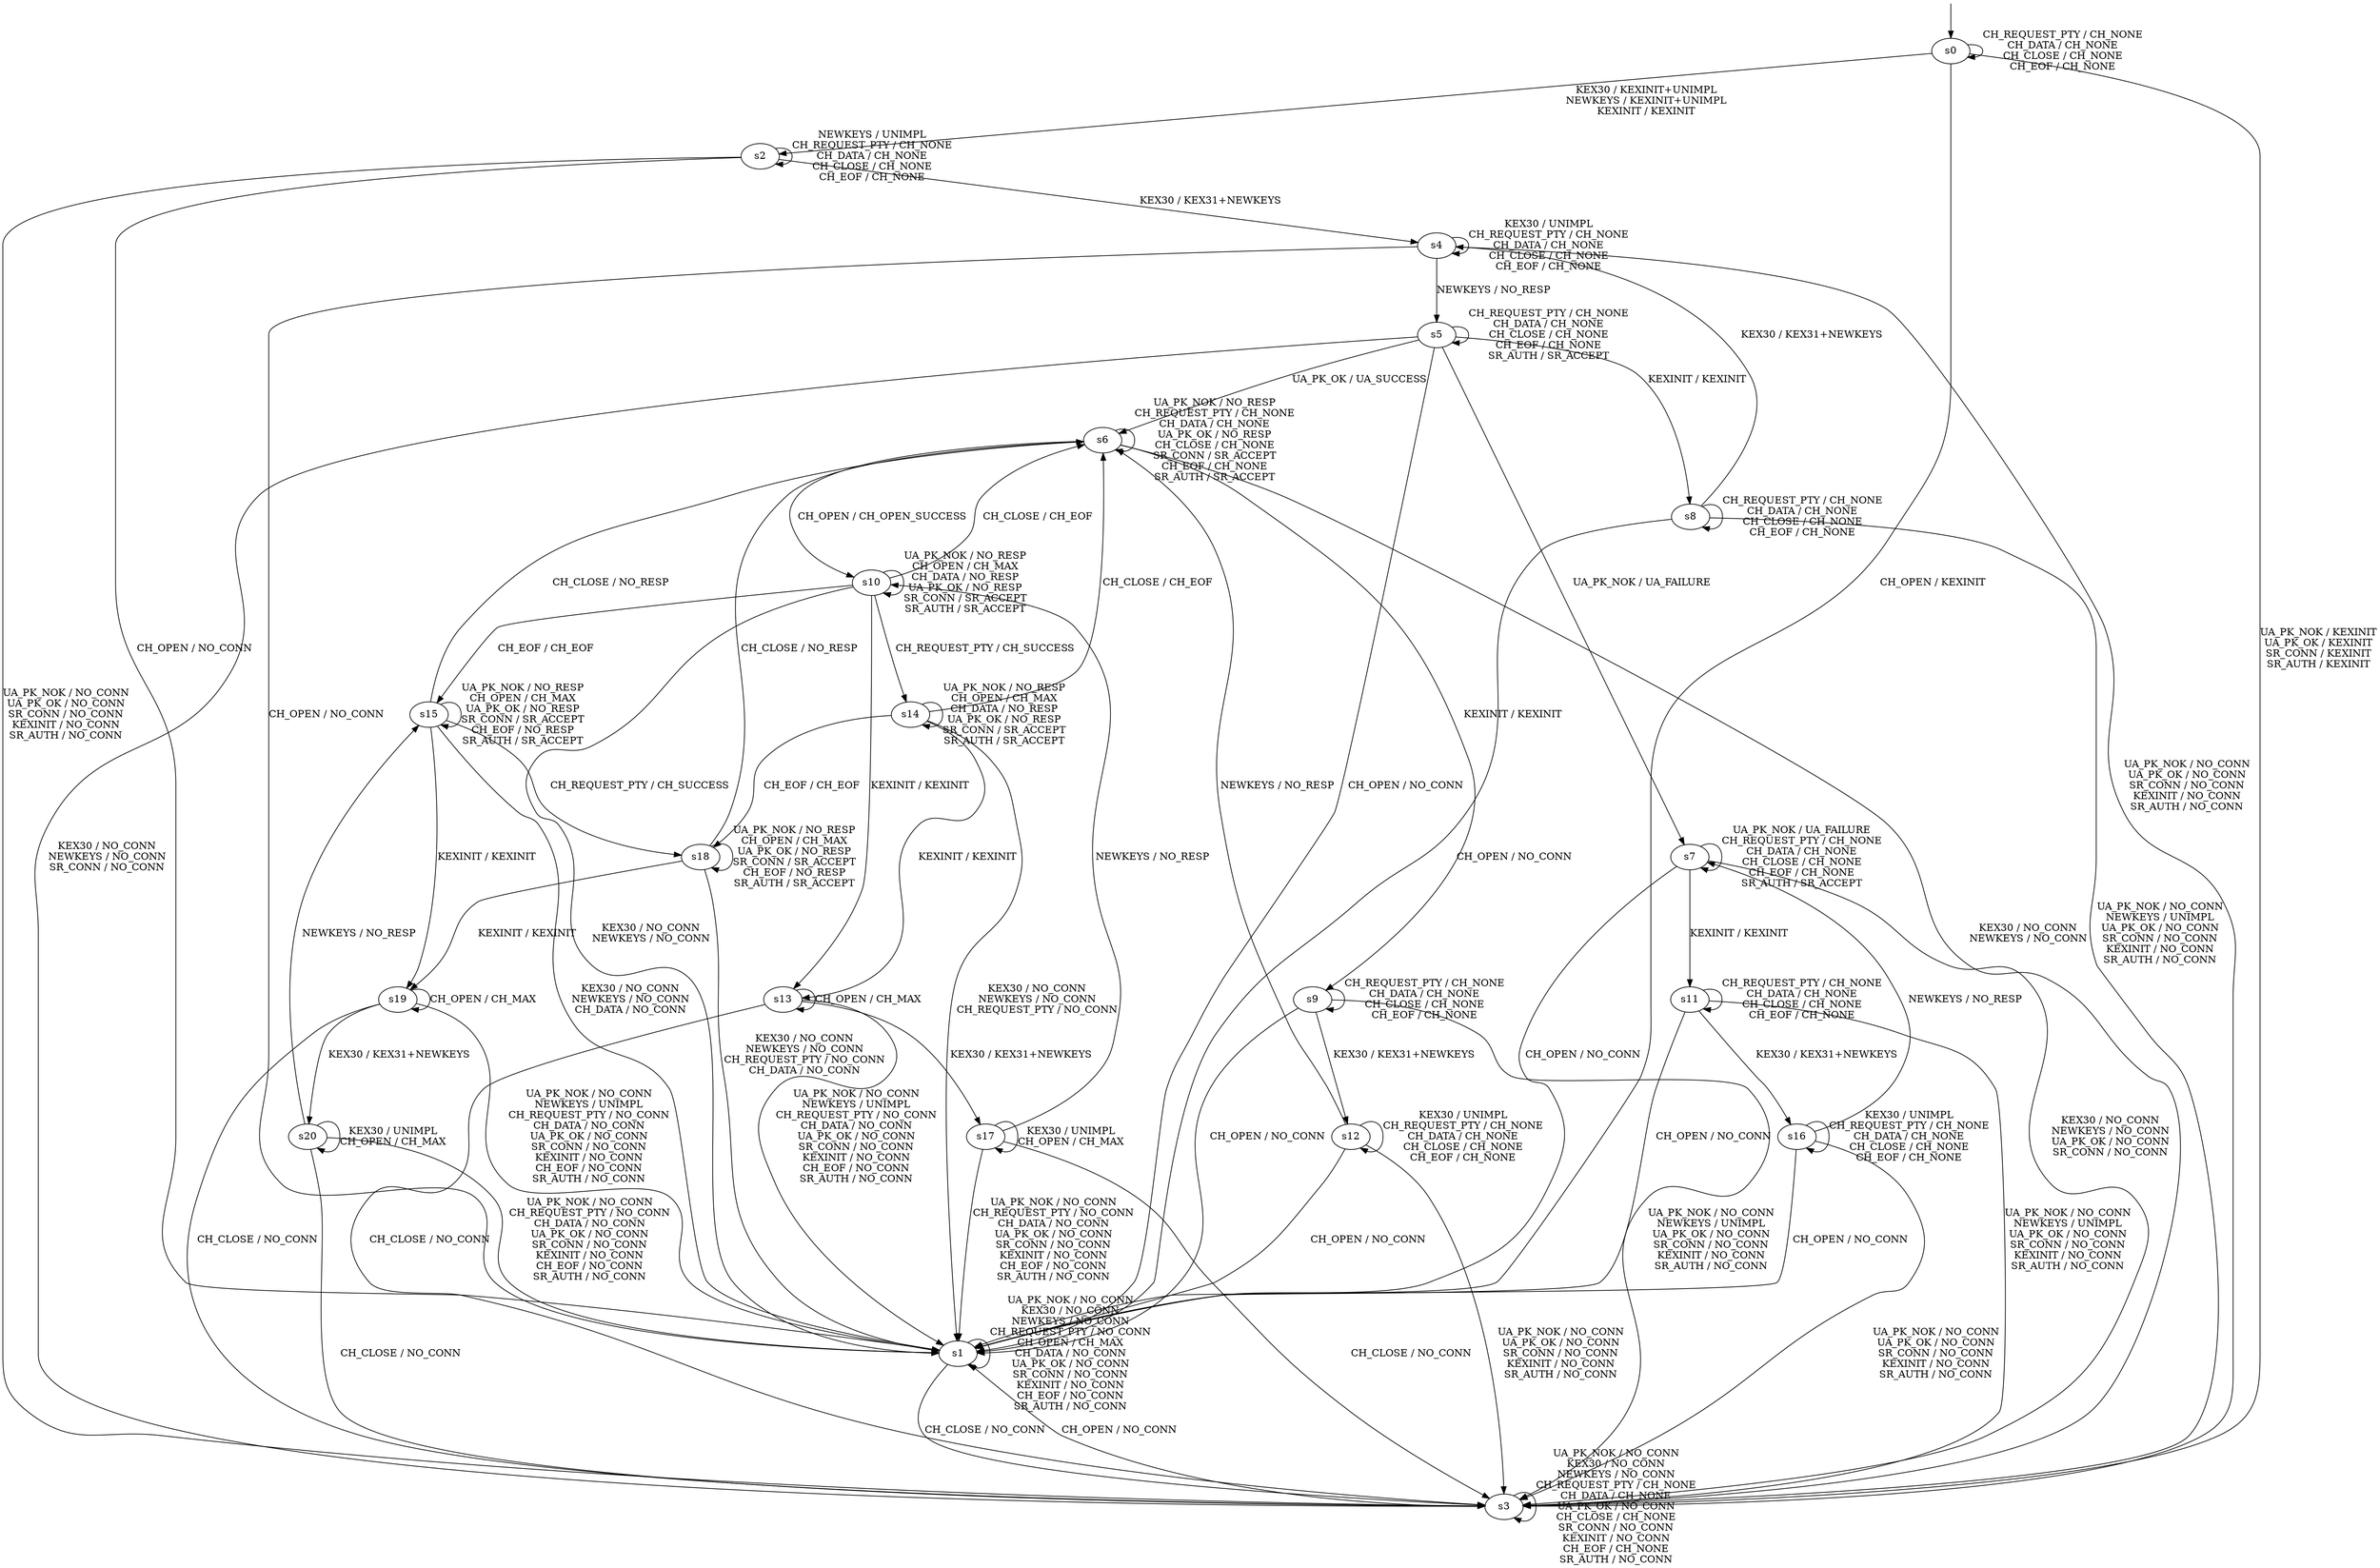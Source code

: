 digraph G {
label="";
s0;
s1;
s2;
s3;
s4;
s5;
s6;
s7;
s8;
s9;
s10;
s11;
s12;
s13;
s14;
s15;
s16;
s17;
s18;
s19;
s20;
s0 [label="s0"];
s0 -> s3  [label="UA_PK_NOK / KEXINIT
UA_PK_OK / KEXINIT
SR_CONN / KEXINIT
SR_AUTH / KEXINIT"];
s0 -> s2  [label="KEX30 / KEXINIT+UNIMPL
NEWKEYS / KEXINIT+UNIMPL
KEXINIT / KEXINIT"];
s0 -> s0  [label="CH_REQUEST_PTY / CH_NONE
CH_DATA / CH_NONE
CH_CLOSE / CH_NONE
CH_EOF / CH_NONE"];
s0 -> s1  [label="CH_OPEN / KEXINIT"];
s1 [label="s1"];
s1 -> s1  [label="UA_PK_NOK / NO_CONN
KEX30 / NO_CONN
NEWKEYS / NO_CONN
CH_REQUEST_PTY / NO_CONN
CH_OPEN / CH_MAX
CH_DATA / NO_CONN
UA_PK_OK / NO_CONN
SR_CONN / NO_CONN
KEXINIT / NO_CONN
CH_EOF / NO_CONN
SR_AUTH / NO_CONN"];
s1 -> s3  [label="CH_CLOSE / NO_CONN"];
s2 [label="s2"];
s2 -> s3  [label="UA_PK_NOK / NO_CONN
UA_PK_OK / NO_CONN
SR_CONN / NO_CONN
KEXINIT / NO_CONN
SR_AUTH / NO_CONN"];
s2 -> s4  [label="KEX30 / KEX31+NEWKEYS"];
s2 -> s2  [label="NEWKEYS / UNIMPL
CH_REQUEST_PTY / CH_NONE
CH_DATA / CH_NONE
CH_CLOSE / CH_NONE
CH_EOF / CH_NONE"];
s2 -> s1  [label="CH_OPEN / NO_CONN"];
s3 [label="s3"];
s3 -> s3  [label="UA_PK_NOK / NO_CONN
KEX30 / NO_CONN
NEWKEYS / NO_CONN
CH_REQUEST_PTY / CH_NONE
CH_DATA / CH_NONE
UA_PK_OK / NO_CONN
CH_CLOSE / CH_NONE
SR_CONN / NO_CONN
KEXINIT / NO_CONN
CH_EOF / CH_NONE
SR_AUTH / NO_CONN"];
s3 -> s1  [label="CH_OPEN / NO_CONN"];
s4 [label="s4"];
s4 -> s3  [label="UA_PK_NOK / NO_CONN
UA_PK_OK / NO_CONN
SR_CONN / NO_CONN
KEXINIT / NO_CONN
SR_AUTH / NO_CONN"];
s4 -> s4  [label="KEX30 / UNIMPL
CH_REQUEST_PTY / CH_NONE
CH_DATA / CH_NONE
CH_CLOSE / CH_NONE
CH_EOF / CH_NONE"];
s4 -> s5  [label="NEWKEYS / NO_RESP"];
s4 -> s1  [label="CH_OPEN / NO_CONN"];
s5 [label="s5"];
s5 -> s7  [label="UA_PK_NOK / UA_FAILURE"];
s5 -> s3  [label="KEX30 / NO_CONN
NEWKEYS / NO_CONN
SR_CONN / NO_CONN"];
s5 -> s5  [label="CH_REQUEST_PTY / CH_NONE
CH_DATA / CH_NONE
CH_CLOSE / CH_NONE
CH_EOF / CH_NONE
SR_AUTH / SR_ACCEPT"];
s5 -> s1  [label="CH_OPEN / NO_CONN"];
s5 -> s6  [label="UA_PK_OK / UA_SUCCESS"];
s5 -> s8  [label="KEXINIT / KEXINIT"];
s6 [label="s6"];
s6 -> s6  [label="UA_PK_NOK / NO_RESP
CH_REQUEST_PTY / CH_NONE
CH_DATA / CH_NONE
UA_PK_OK / NO_RESP
CH_CLOSE / CH_NONE
SR_CONN / SR_ACCEPT
CH_EOF / CH_NONE
SR_AUTH / SR_ACCEPT"];
s6 -> s3  [label="KEX30 / NO_CONN
NEWKEYS / NO_CONN"];
s6 -> s10  [label="CH_OPEN / CH_OPEN_SUCCESS"];
s6 -> s9  [label="KEXINIT / KEXINIT"];
s7 [label="s7"];
s7 -> s7  [label="UA_PK_NOK / UA_FAILURE
CH_REQUEST_PTY / CH_NONE
CH_DATA / CH_NONE
CH_CLOSE / CH_NONE
CH_EOF / CH_NONE
SR_AUTH / SR_ACCEPT"];
s7 -> s3  [label="KEX30 / NO_CONN
NEWKEYS / NO_CONN
UA_PK_OK / NO_CONN
SR_CONN / NO_CONN"];
s7 -> s1  [label="CH_OPEN / NO_CONN"];
s7 -> s11  [label="KEXINIT / KEXINIT"];
s8 [label="s8"];
s8 -> s3  [label="UA_PK_NOK / NO_CONN
NEWKEYS / UNIMPL
UA_PK_OK / NO_CONN
SR_CONN / NO_CONN
KEXINIT / NO_CONN
SR_AUTH / NO_CONN"];
s8 -> s4  [label="KEX30 / KEX31+NEWKEYS"];
s8 -> s8  [label="CH_REQUEST_PTY / CH_NONE
CH_DATA / CH_NONE
CH_CLOSE / CH_NONE
CH_EOF / CH_NONE"];
s8 -> s1  [label="CH_OPEN / NO_CONN"];
s9 [label="s9"];
s9 -> s3  [label="UA_PK_NOK / NO_CONN
NEWKEYS / UNIMPL
UA_PK_OK / NO_CONN
SR_CONN / NO_CONN
KEXINIT / NO_CONN
SR_AUTH / NO_CONN"];
s9 -> s12  [label="KEX30 / KEX31+NEWKEYS"];
s9 -> s9  [label="CH_REQUEST_PTY / CH_NONE
CH_DATA / CH_NONE
CH_CLOSE / CH_NONE
CH_EOF / CH_NONE"];
s9 -> s1  [label="CH_OPEN / NO_CONN"];
s10 [label="s10"];
s10 -> s10  [label="UA_PK_NOK / NO_RESP
CH_OPEN / CH_MAX
CH_DATA / NO_RESP
UA_PK_OK / NO_RESP
SR_CONN / SR_ACCEPT
SR_AUTH / SR_ACCEPT"];
s10 -> s1  [label="KEX30 / NO_CONN
NEWKEYS / NO_CONN"];
s10 -> s14  [label="CH_REQUEST_PTY / CH_SUCCESS"];
s10 -> s6  [label="CH_CLOSE / CH_EOF"];
s10 -> s13  [label="KEXINIT / KEXINIT"];
s10 -> s15  [label="CH_EOF / CH_EOF"];
s11 [label="s11"];
s11 -> s3  [label="UA_PK_NOK / NO_CONN
NEWKEYS / UNIMPL
UA_PK_OK / NO_CONN
SR_CONN / NO_CONN
KEXINIT / NO_CONN
SR_AUTH / NO_CONN"];
s11 -> s16  [label="KEX30 / KEX31+NEWKEYS"];
s11 -> s11  [label="CH_REQUEST_PTY / CH_NONE
CH_DATA / CH_NONE
CH_CLOSE / CH_NONE
CH_EOF / CH_NONE"];
s11 -> s1  [label="CH_OPEN / NO_CONN"];
s12 [label="s12"];
s12 -> s3  [label="UA_PK_NOK / NO_CONN
UA_PK_OK / NO_CONN
SR_CONN / NO_CONN
KEXINIT / NO_CONN
SR_AUTH / NO_CONN"];
s12 -> s12  [label="KEX30 / UNIMPL
CH_REQUEST_PTY / CH_NONE
CH_DATA / CH_NONE
CH_CLOSE / CH_NONE
CH_EOF / CH_NONE"];
s12 -> s6  [label="NEWKEYS / NO_RESP"];
s12 -> s1  [label="CH_OPEN / NO_CONN"];
s13 [label="s13"];
s13 -> s1  [label="UA_PK_NOK / NO_CONN
NEWKEYS / UNIMPL
CH_REQUEST_PTY / NO_CONN
CH_DATA / NO_CONN
UA_PK_OK / NO_CONN
SR_CONN / NO_CONN
KEXINIT / NO_CONN
CH_EOF / NO_CONN
SR_AUTH / NO_CONN"];
s13 -> s17  [label="KEX30 / KEX31+NEWKEYS"];
s13 -> s13  [label="CH_OPEN / CH_MAX"];
s13 -> s3  [label="CH_CLOSE / NO_CONN"];
s14 [label="s14"];
s14 -> s14  [label="UA_PK_NOK / NO_RESP
CH_OPEN / CH_MAX
CH_DATA / NO_RESP
UA_PK_OK / NO_RESP
SR_CONN / SR_ACCEPT
SR_AUTH / SR_ACCEPT"];
s14 -> s1  [label="KEX30 / NO_CONN
NEWKEYS / NO_CONN
CH_REQUEST_PTY / NO_CONN"];
s14 -> s6  [label="CH_CLOSE / CH_EOF"];
s14 -> s13  [label="KEXINIT / KEXINIT"];
s14 -> s18  [label="CH_EOF / CH_EOF"];
s15 [label="s15"];
s15 -> s15  [label="UA_PK_NOK / NO_RESP
CH_OPEN / CH_MAX
UA_PK_OK / NO_RESP
SR_CONN / SR_ACCEPT
CH_EOF / NO_RESP
SR_AUTH / SR_ACCEPT"];
s15 -> s1  [label="KEX30 / NO_CONN
NEWKEYS / NO_CONN
CH_DATA / NO_CONN"];
s15 -> s18  [label="CH_REQUEST_PTY / CH_SUCCESS"];
s15 -> s6  [label="CH_CLOSE / NO_RESP"];
s15 -> s19  [label="KEXINIT / KEXINIT"];
s16 [label="s16"];
s16 -> s3  [label="UA_PK_NOK / NO_CONN
UA_PK_OK / NO_CONN
SR_CONN / NO_CONN
KEXINIT / NO_CONN
SR_AUTH / NO_CONN"];
s16 -> s16  [label="KEX30 / UNIMPL
CH_REQUEST_PTY / CH_NONE
CH_DATA / CH_NONE
CH_CLOSE / CH_NONE
CH_EOF / CH_NONE"];
s16 -> s7  [label="NEWKEYS / NO_RESP"];
s16 -> s1  [label="CH_OPEN / NO_CONN"];
s17 [label="s17"];
s17 -> s1  [label="UA_PK_NOK / NO_CONN
CH_REQUEST_PTY / NO_CONN
CH_DATA / NO_CONN
UA_PK_OK / NO_CONN
SR_CONN / NO_CONN
KEXINIT / NO_CONN
CH_EOF / NO_CONN
SR_AUTH / NO_CONN"];
s17 -> s17  [label="KEX30 / UNIMPL
CH_OPEN / CH_MAX"];
s17 -> s10  [label="NEWKEYS / NO_RESP"];
s17 -> s3  [label="CH_CLOSE / NO_CONN"];
s18 [label="s18"];
s18 -> s18  [label="UA_PK_NOK / NO_RESP
CH_OPEN / CH_MAX
UA_PK_OK / NO_RESP
SR_CONN / SR_ACCEPT
CH_EOF / NO_RESP
SR_AUTH / SR_ACCEPT"];
s18 -> s1  [label="KEX30 / NO_CONN
NEWKEYS / NO_CONN
CH_REQUEST_PTY / NO_CONN
CH_DATA / NO_CONN"];
s18 -> s6  [label="CH_CLOSE / NO_RESP"];
s18 -> s19  [label="KEXINIT / KEXINIT"];
s19 [label="s19"];
s19 -> s1  [label="UA_PK_NOK / NO_CONN
NEWKEYS / UNIMPL
CH_REQUEST_PTY / NO_CONN
CH_DATA / NO_CONN
UA_PK_OK / NO_CONN
SR_CONN / NO_CONN
KEXINIT / NO_CONN
CH_EOF / NO_CONN
SR_AUTH / NO_CONN"];
s19 -> s20  [label="KEX30 / KEX31+NEWKEYS"];
s19 -> s19  [label="CH_OPEN / CH_MAX"];
s19 -> s3  [label="CH_CLOSE / NO_CONN"];
s20 [label="s20"];
s20 -> s1  [label="UA_PK_NOK / NO_CONN
CH_REQUEST_PTY / NO_CONN
CH_DATA / NO_CONN
UA_PK_OK / NO_CONN
SR_CONN / NO_CONN
KEXINIT / NO_CONN
CH_EOF / NO_CONN
SR_AUTH / NO_CONN"];
s20 -> s20  [label="KEX30 / UNIMPL
CH_OPEN / CH_MAX"];
s20 -> s15  [label="NEWKEYS / NO_RESP"];
s20 -> s3  [label="CH_CLOSE / NO_CONN"];
__start0 [height="0", label="", shape="none", width="0"];
__start0 -> s0;
}
